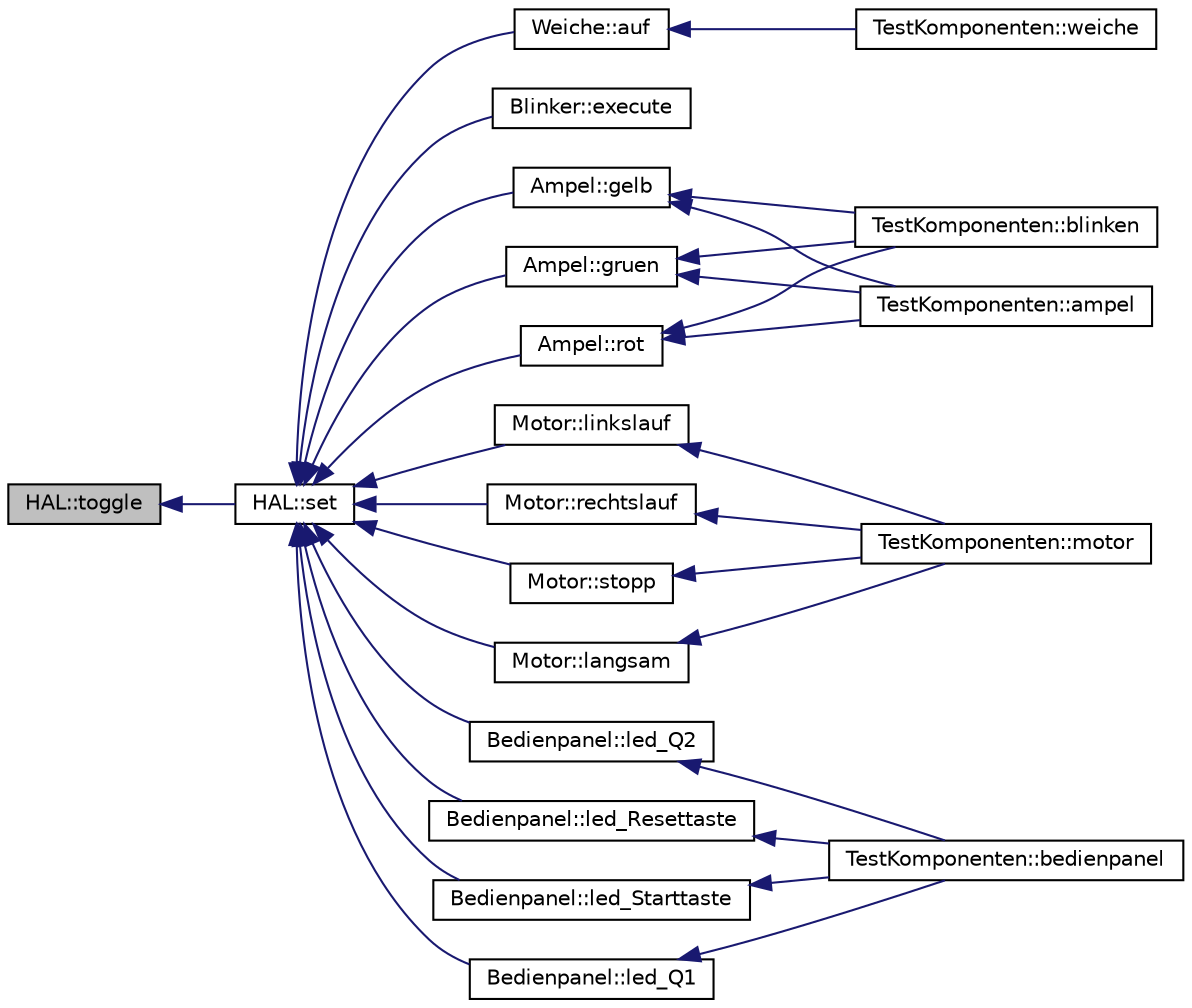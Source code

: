 digraph "HAL::toggle"
{
  edge [fontname="Helvetica",fontsize="10",labelfontname="Helvetica",labelfontsize="10"];
  node [fontname="Helvetica",fontsize="10",shape=record];
  rankdir="LR";
  Node1 [label="HAL::toggle",height=0.2,width=0.4,color="black", fillcolor="grey75", style="filled" fontcolor="black"];
  Node1 -> Node2 [dir="back",color="midnightblue",fontsize="10",style="solid",fontname="Helvetica"];
  Node2 [label="HAL::set",height=0.2,width=0.4,color="black", fillcolor="white", style="filled",URL="$class_h_a_l.html#a18858af674f3a3caf6d10dfabbde265c"];
  Node2 -> Node3 [dir="back",color="midnightblue",fontsize="10",style="solid",fontname="Helvetica"];
  Node3 [label="Weiche::auf",height=0.2,width=0.4,color="black", fillcolor="white", style="filled",URL="$class_weiche.html#a408d0b4f03e0905b7694443ba4c3fed8"];
  Node3 -> Node4 [dir="back",color="midnightblue",fontsize="10",style="solid",fontname="Helvetica"];
  Node4 [label="TestKomponenten::weiche",height=0.2,width=0.4,color="black", fillcolor="white", style="filled",URL="$class_test_komponenten.html#ac48ab1eb4b0e34ec1a193a5ac64b91b2"];
  Node2 -> Node5 [dir="back",color="midnightblue",fontsize="10",style="solid",fontname="Helvetica"];
  Node5 [label="Blinker::execute",height=0.2,width=0.4,color="black", fillcolor="white", style="filled",URL="$class_blinker.html#af8576e4bd27636ee575eac0da8d5df70"];
  Node2 -> Node6 [dir="back",color="midnightblue",fontsize="10",style="solid",fontname="Helvetica"];
  Node6 [label="Ampel::gelb",height=0.2,width=0.4,color="black", fillcolor="white", style="filled",URL="$class_ampel.html#accfaa365732050a0e1e1fd74f9532eb6"];
  Node6 -> Node7 [dir="back",color="midnightblue",fontsize="10",style="solid",fontname="Helvetica"];
  Node7 [label="TestKomponenten::ampel",height=0.2,width=0.4,color="black", fillcolor="white", style="filled",URL="$class_test_komponenten.html#aab08f17d1971da0f10b4d199b3b59811"];
  Node6 -> Node8 [dir="back",color="midnightblue",fontsize="10",style="solid",fontname="Helvetica"];
  Node8 [label="TestKomponenten::blinken",height=0.2,width=0.4,color="black", fillcolor="white", style="filled",URL="$class_test_komponenten.html#af2700d1871b96805be1e090a1b02b6b5"];
  Node2 -> Node9 [dir="back",color="midnightblue",fontsize="10",style="solid",fontname="Helvetica"];
  Node9 [label="Ampel::gruen",height=0.2,width=0.4,color="black", fillcolor="white", style="filled",URL="$class_ampel.html#ab00628eb93879afd0052a8423bd10904"];
  Node9 -> Node7 [dir="back",color="midnightblue",fontsize="10",style="solid",fontname="Helvetica"];
  Node9 -> Node8 [dir="back",color="midnightblue",fontsize="10",style="solid",fontname="Helvetica"];
  Node2 -> Node10 [dir="back",color="midnightblue",fontsize="10",style="solid",fontname="Helvetica"];
  Node10 [label="Motor::langsam",height=0.2,width=0.4,color="black", fillcolor="white", style="filled",URL="$class_motor.html#a065067d51eb9782582ac056d7ce55b4a"];
  Node10 -> Node11 [dir="back",color="midnightblue",fontsize="10",style="solid",fontname="Helvetica"];
  Node11 [label="TestKomponenten::motor",height=0.2,width=0.4,color="black", fillcolor="white", style="filled",URL="$class_test_komponenten.html#ac39ba20ca6a859265dadcdf01578dfce"];
  Node2 -> Node12 [dir="back",color="midnightblue",fontsize="10",style="solid",fontname="Helvetica"];
  Node12 [label="Bedienpanel::led_Q1",height=0.2,width=0.4,color="black", fillcolor="white", style="filled",URL="$class_bedienpanel.html#a994a0fcd8c5337c44e65e3e03866bd89"];
  Node12 -> Node13 [dir="back",color="midnightblue",fontsize="10",style="solid",fontname="Helvetica"];
  Node13 [label="TestKomponenten::bedienpanel",height=0.2,width=0.4,color="black", fillcolor="white", style="filled",URL="$class_test_komponenten.html#a9977bc790e0b199753524b8ca66070e6"];
  Node2 -> Node14 [dir="back",color="midnightblue",fontsize="10",style="solid",fontname="Helvetica"];
  Node14 [label="Bedienpanel::led_Q2",height=0.2,width=0.4,color="black", fillcolor="white", style="filled",URL="$class_bedienpanel.html#ad01bcb62793497533004ba978e3f599a"];
  Node14 -> Node13 [dir="back",color="midnightblue",fontsize="10",style="solid",fontname="Helvetica"];
  Node2 -> Node15 [dir="back",color="midnightblue",fontsize="10",style="solid",fontname="Helvetica"];
  Node15 [label="Bedienpanel::led_Resettaste",height=0.2,width=0.4,color="black", fillcolor="white", style="filled",URL="$class_bedienpanel.html#ae758b3613dc6c510addea6d0b94c2087"];
  Node15 -> Node13 [dir="back",color="midnightblue",fontsize="10",style="solid",fontname="Helvetica"];
  Node2 -> Node16 [dir="back",color="midnightblue",fontsize="10",style="solid",fontname="Helvetica"];
  Node16 [label="Bedienpanel::led_Starttaste",height=0.2,width=0.4,color="black", fillcolor="white", style="filled",URL="$class_bedienpanel.html#a24d519c898801aada4463d980eb99aff"];
  Node16 -> Node13 [dir="back",color="midnightblue",fontsize="10",style="solid",fontname="Helvetica"];
  Node2 -> Node17 [dir="back",color="midnightblue",fontsize="10",style="solid",fontname="Helvetica"];
  Node17 [label="Motor::linkslauf",height=0.2,width=0.4,color="black", fillcolor="white", style="filled",URL="$class_motor.html#af778330cf4b05ae38977d2b52533b30c"];
  Node17 -> Node11 [dir="back",color="midnightblue",fontsize="10",style="solid",fontname="Helvetica"];
  Node2 -> Node18 [dir="back",color="midnightblue",fontsize="10",style="solid",fontname="Helvetica"];
  Node18 [label="Motor::rechtslauf",height=0.2,width=0.4,color="black", fillcolor="white", style="filled",URL="$class_motor.html#aa5ca2dc0cf6d8280b45aabbb789fc919"];
  Node18 -> Node11 [dir="back",color="midnightblue",fontsize="10",style="solid",fontname="Helvetica"];
  Node2 -> Node19 [dir="back",color="midnightblue",fontsize="10",style="solid",fontname="Helvetica"];
  Node19 [label="Ampel::rot",height=0.2,width=0.4,color="black", fillcolor="white", style="filled",URL="$class_ampel.html#a1ccbb788e06c40c77dde65675fd87a4b"];
  Node19 -> Node7 [dir="back",color="midnightblue",fontsize="10",style="solid",fontname="Helvetica"];
  Node19 -> Node8 [dir="back",color="midnightblue",fontsize="10",style="solid",fontname="Helvetica"];
  Node2 -> Node20 [dir="back",color="midnightblue",fontsize="10",style="solid",fontname="Helvetica"];
  Node20 [label="Motor::stopp",height=0.2,width=0.4,color="black", fillcolor="white", style="filled",URL="$class_motor.html#a40bfaac4b6b9b317ffecb14dc1f51e57"];
  Node20 -> Node11 [dir="back",color="midnightblue",fontsize="10",style="solid",fontname="Helvetica"];
}
